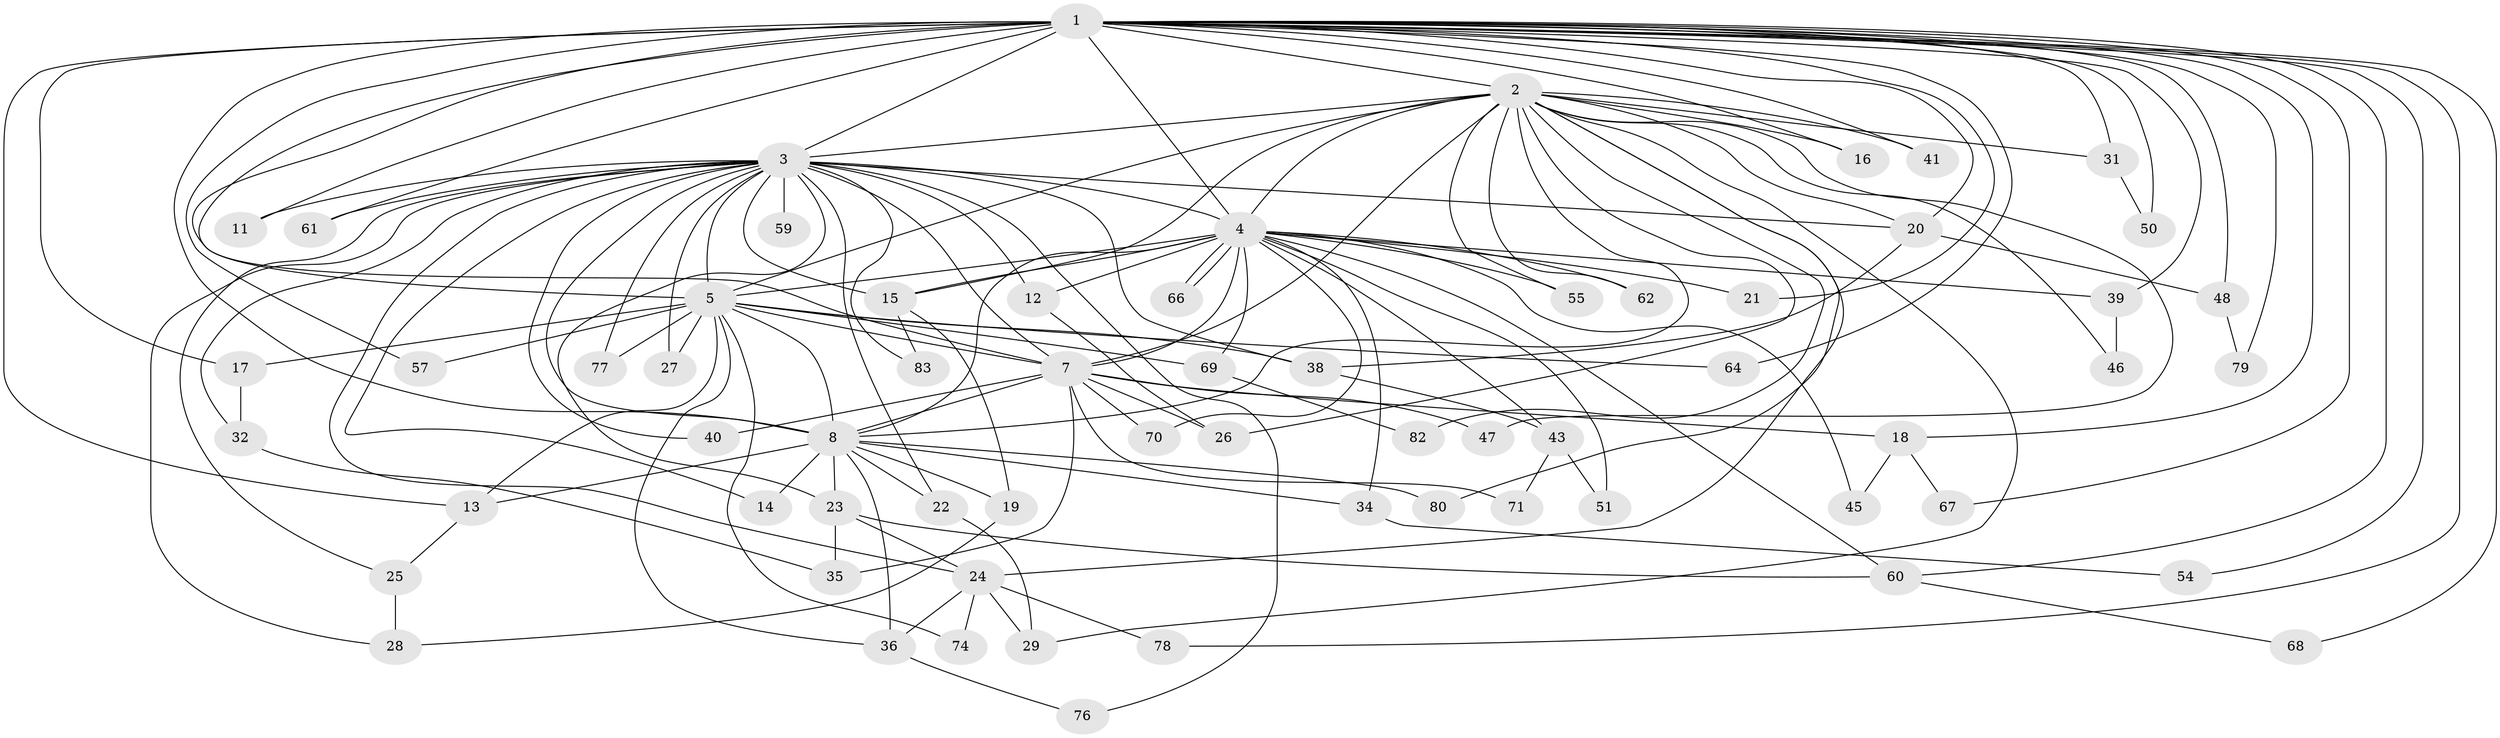 // original degree distribution, {19: 0.012048192771084338, 24: 0.012048192771084338, 17: 0.024096385542168676, 25: 0.012048192771084338, 21: 0.024096385542168676, 12: 0.012048192771084338, 16: 0.012048192771084338, 20: 0.012048192771084338, 2: 0.5301204819277109, 3: 0.2289156626506024, 4: 0.08433734939759036, 5: 0.024096385542168676, 7: 0.012048192771084338}
// Generated by graph-tools (version 1.1) at 2025/10/02/27/25 16:10:59]
// undirected, 64 vertices, 145 edges
graph export_dot {
graph [start="1"]
  node [color=gray90,style=filled];
  1 [super="+10"];
  2 [super="+81"];
  3 [super="+6"];
  4 [super="+42"];
  5 [super="+75"];
  7 [super="+30"];
  8 [super="+9"];
  11;
  12;
  13 [super="+56"];
  14;
  15 [super="+37"];
  16;
  17;
  18;
  19;
  20 [super="+33"];
  21;
  22 [super="+44"];
  23 [super="+52"];
  24;
  25;
  26 [super="+58"];
  27;
  28 [super="+53"];
  29;
  31;
  32;
  34;
  35 [super="+63"];
  36 [super="+72"];
  38 [super="+49"];
  39 [super="+73"];
  40;
  41;
  43;
  45;
  46;
  47;
  48;
  50;
  51;
  54;
  55;
  57;
  59;
  60 [super="+65"];
  61;
  62;
  64;
  66;
  67;
  68;
  69;
  70;
  71;
  74;
  76;
  77;
  78;
  79;
  80;
  82;
  83;
  1 -- 2 [weight=2];
  1 -- 3 [weight=4];
  1 -- 4 [weight=2];
  1 -- 5 [weight=2];
  1 -- 7 [weight=2];
  1 -- 8 [weight=4];
  1 -- 39;
  1 -- 48;
  1 -- 50;
  1 -- 54;
  1 -- 57;
  1 -- 61;
  1 -- 64;
  1 -- 67;
  1 -- 68;
  1 -- 78;
  1 -- 11;
  1 -- 13;
  1 -- 79;
  1 -- 16;
  1 -- 17;
  1 -- 18;
  1 -- 20;
  1 -- 21;
  1 -- 31;
  1 -- 41;
  1 -- 60;
  2 -- 3 [weight=2];
  2 -- 4;
  2 -- 5 [weight=3];
  2 -- 7;
  2 -- 8 [weight=2];
  2 -- 16;
  2 -- 20;
  2 -- 24;
  2 -- 26;
  2 -- 29;
  2 -- 31;
  2 -- 41;
  2 -- 46;
  2 -- 47;
  2 -- 55;
  2 -- 62;
  2 -- 80;
  2 -- 15;
  2 -- 82;
  3 -- 4 [weight=2];
  3 -- 5 [weight=2];
  3 -- 7 [weight=2];
  3 -- 8 [weight=4];
  3 -- 14;
  3 -- 23;
  3 -- 27;
  3 -- 32;
  3 -- 59 [weight=2];
  3 -- 76;
  3 -- 83;
  3 -- 11;
  3 -- 12;
  3 -- 77;
  3 -- 15;
  3 -- 22;
  3 -- 24;
  3 -- 25;
  3 -- 40;
  3 -- 61;
  3 -- 38;
  3 -- 28;
  3 -- 20;
  4 -- 5;
  4 -- 7;
  4 -- 8 [weight=3];
  4 -- 12;
  4 -- 15;
  4 -- 21;
  4 -- 34;
  4 -- 39;
  4 -- 43;
  4 -- 45;
  4 -- 51;
  4 -- 55;
  4 -- 60;
  4 -- 62;
  4 -- 66;
  4 -- 66;
  4 -- 69;
  4 -- 70;
  5 -- 7;
  5 -- 8 [weight=2];
  5 -- 17;
  5 -- 27;
  5 -- 36;
  5 -- 38;
  5 -- 57;
  5 -- 64;
  5 -- 69;
  5 -- 74;
  5 -- 77;
  5 -- 13;
  7 -- 8 [weight=3];
  7 -- 18;
  7 -- 35;
  7 -- 40;
  7 -- 47;
  7 -- 70;
  7 -- 71;
  7 -- 26;
  8 -- 13;
  8 -- 19;
  8 -- 34;
  8 -- 36;
  8 -- 14;
  8 -- 80;
  8 -- 22;
  8 -- 23;
  12 -- 26;
  13 -- 25;
  15 -- 19;
  15 -- 83;
  17 -- 32;
  18 -- 45;
  18 -- 67;
  19 -- 28;
  20 -- 38;
  20 -- 48;
  22 -- 29;
  23 -- 35;
  23 -- 24;
  23 -- 60;
  24 -- 29;
  24 -- 36;
  24 -- 74;
  24 -- 78;
  25 -- 28;
  31 -- 50;
  32 -- 35;
  34 -- 54;
  36 -- 76;
  38 -- 43;
  39 -- 46 [weight=2];
  43 -- 51;
  43 -- 71;
  48 -- 79;
  60 -- 68;
  69 -- 82;
}
